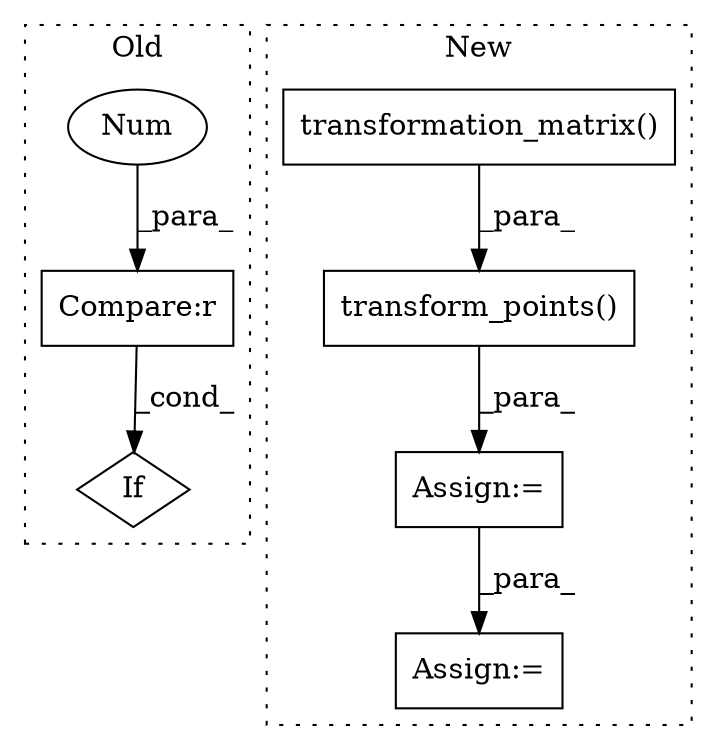 digraph G {
subgraph cluster0 {
1 [label="If" a="96" s="5912" l="3" shape="diamond"];
6 [label="Compare:r" a="40" s="5915" l="9" shape="box"];
7 [label="Num" a="76" s="5921" l="3" shape="ellipse"];
label = "Old";
style="dotted";
}
subgraph cluster1 {
2 [label="transform_points()" a="75" s="5615,5722" l="51,14" shape="box"];
3 [label="Assign:=" a="68" s="5901" l="3" shape="box"];
4 [label="Assign:=" a="68" s="5612" l="3" shape="box"];
5 [label="transformation_matrix()" a="75" s="5671,5711" l="39,11" shape="box"];
label = "New";
style="dotted";
}
2 -> 4 [label="_para_"];
4 -> 3 [label="_para_"];
5 -> 2 [label="_para_"];
6 -> 1 [label="_cond_"];
7 -> 6 [label="_para_"];
}